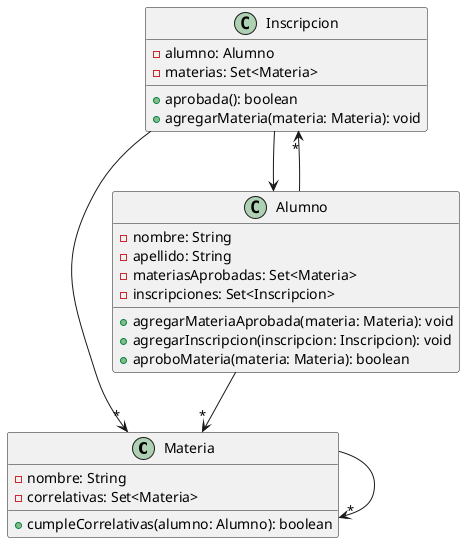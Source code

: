 @startuml

class Materia
class Inscripcion
class Alumno

Materia --> "*" Materia

Inscripcion --> Alumno
'Inscripcion -* Alumno
Inscripcion --> "*" Materia

Alumno --> "*" Materia
Alumno --> "*" Inscripcion


class Alumno {
- nombre: String
- apellido: String
- materiasAprobadas: Set<Materia>
- inscripciones: Set<Inscripcion>
+ agregarMateriaAprobada(materia: Materia): void
+ agregarInscripcion(inscripcion: Inscripcion): void
+ aproboMateria(materia: Materia): boolean
}

class Inscripcion {
- alumno: Alumno
- materias: Set<Materia>
+ aprobada(): boolean
+ agregarMateria(materia: Materia): void
}

class Materia {
- nombre: String
- correlativas: Set<Materia>
+ cumpleCorrelativas(alumno: Alumno): boolean
}

@enduml